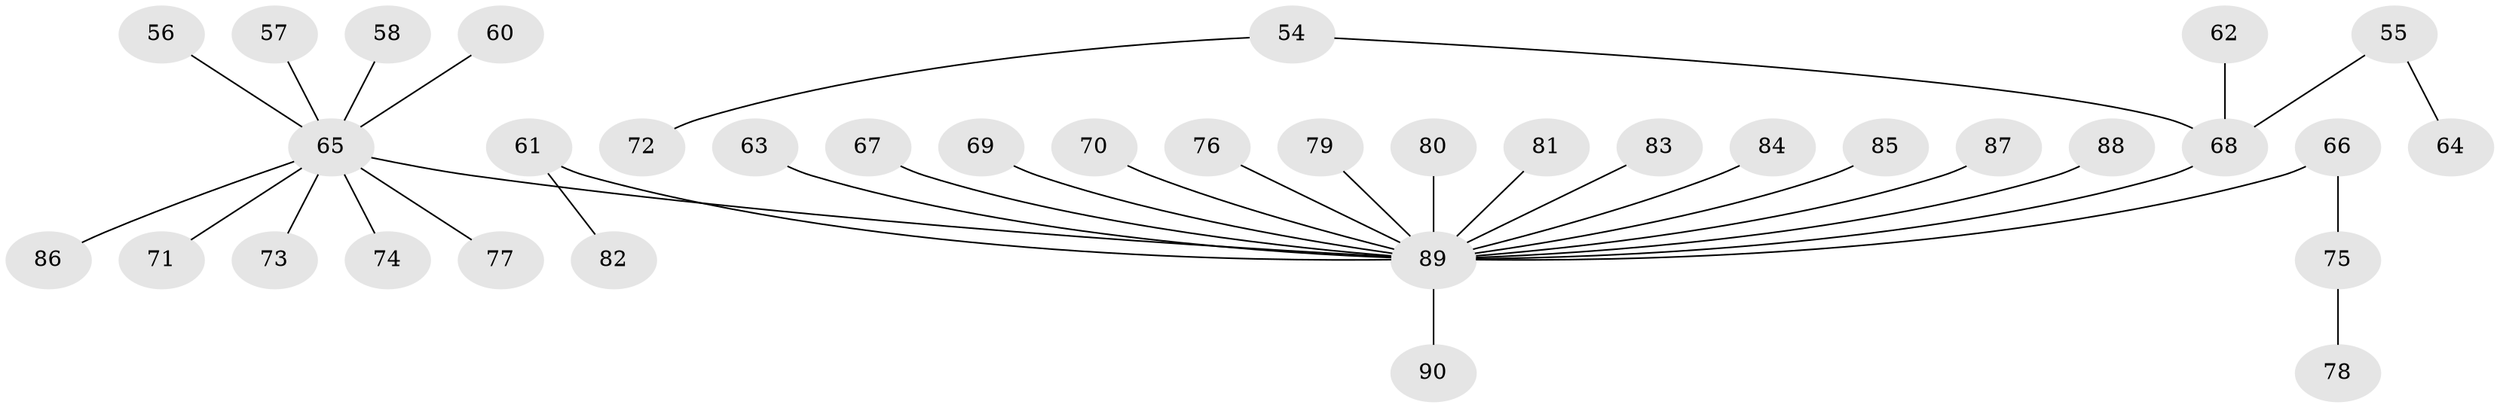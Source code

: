 // original degree distribution, {7: 0.022222222222222223, 4: 0.05555555555555555, 6: 0.03333333333333333, 3: 0.16666666666666666, 2: 0.17777777777777778, 1: 0.5444444444444444}
// Generated by graph-tools (version 1.1) at 2025/56/03/04/25 21:56:53]
// undirected, 36 vertices, 35 edges
graph export_dot {
graph [start="1"]
  node [color=gray90,style=filled];
  54;
  55;
  56;
  57;
  58;
  60;
  61;
  62;
  63;
  64;
  65 [super="+52"];
  66 [super="+14"];
  67;
  68 [super="+51"];
  69;
  70;
  71;
  72;
  73;
  74;
  75;
  76;
  77;
  78;
  79;
  80;
  81;
  82;
  83;
  84;
  85;
  86;
  87;
  88 [super="+45"];
  89 [super="+1+3+6+10+15+27+5+17+24+33+18+28+30+50+31+34+36+41+42+44+47+46+49+53+59"];
  90;
  54 -- 72;
  54 -- 68;
  55 -- 64;
  55 -- 68;
  56 -- 65;
  57 -- 65;
  58 -- 65;
  60 -- 65;
  61 -- 82;
  61 -- 89;
  62 -- 68;
  63 -- 89;
  65 -- 71;
  65 -- 73;
  65 -- 74;
  65 -- 77;
  65 -- 86;
  65 -- 89;
  66 -- 89;
  66 -- 75;
  67 -- 89;
  68 -- 89;
  69 -- 89;
  70 -- 89;
  75 -- 78;
  76 -- 89;
  79 -- 89;
  80 -- 89;
  81 -- 89;
  83 -- 89;
  84 -- 89;
  85 -- 89;
  87 -- 89;
  88 -- 89;
  89 -- 90;
}

